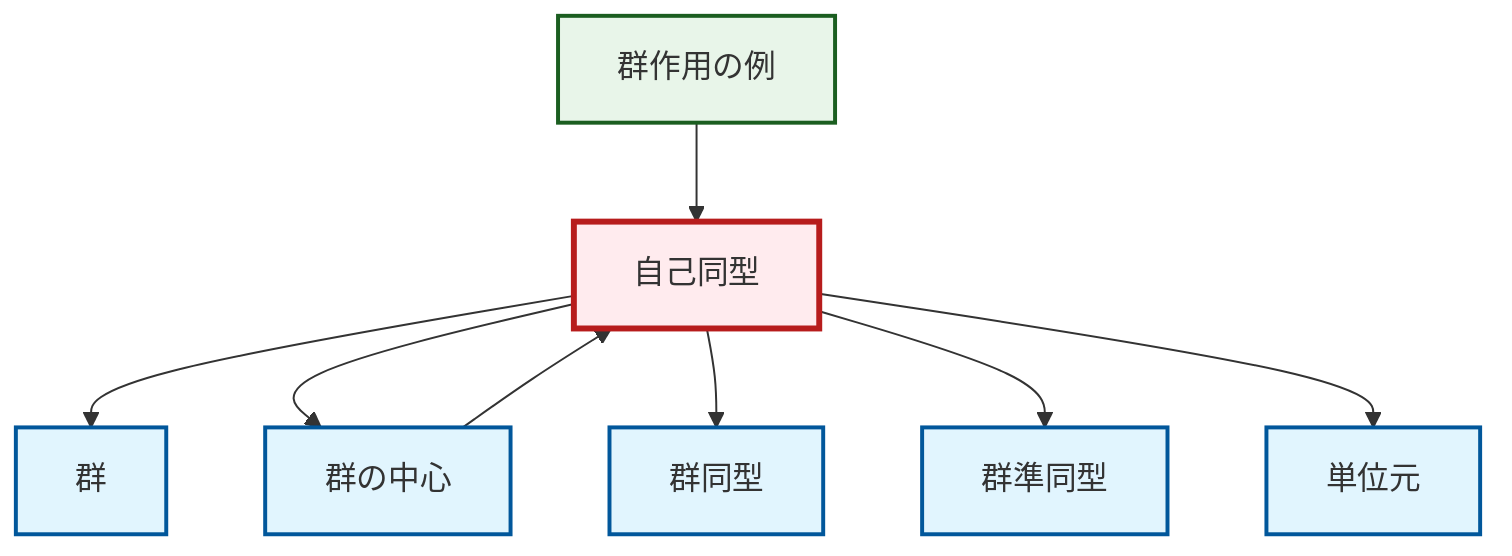 graph TD
    classDef definition fill:#e1f5fe,stroke:#01579b,stroke-width:2px
    classDef theorem fill:#f3e5f5,stroke:#4a148c,stroke-width:2px
    classDef axiom fill:#fff3e0,stroke:#e65100,stroke-width:2px
    classDef example fill:#e8f5e9,stroke:#1b5e20,stroke-width:2px
    classDef current fill:#ffebee,stroke:#b71c1c,stroke-width:3px
    ex-group-action-examples["群作用の例"]:::example
    def-identity-element["単位元"]:::definition
    def-center-of-group["群の中心"]:::definition
    def-isomorphism["群同型"]:::definition
    def-automorphism["自己同型"]:::definition
    def-group["群"]:::definition
    def-homomorphism["群準同型"]:::definition
    def-center-of-group --> def-automorphism
    def-automorphism --> def-group
    def-automorphism --> def-center-of-group
    ex-group-action-examples --> def-automorphism
    def-automorphism --> def-isomorphism
    def-automorphism --> def-homomorphism
    def-automorphism --> def-identity-element
    class def-automorphism current